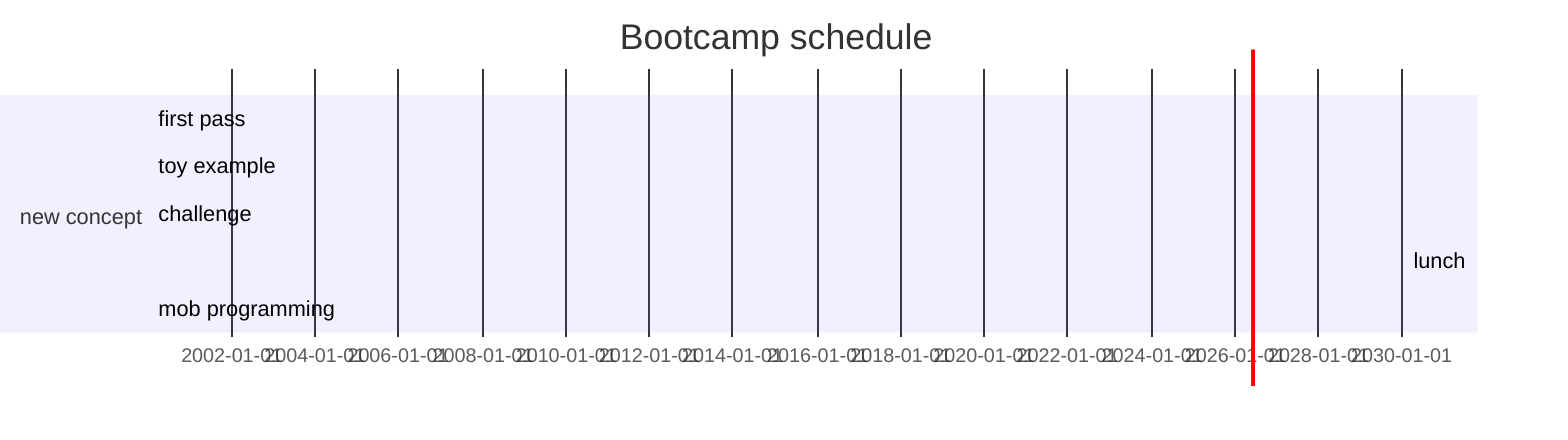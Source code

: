 gantt
  title Bootcamp schedule
  dateFormat d-hh-mm

  section new concept
  first pass  :   des1, 01-9-00,01-10-00
  toy example  :  des1, 01-10-00,01-11-00
  challenge :     des1, 01-11-00,01-12-30
  lunch   :       des1, 01-12-30,01-14-00
  mob programming   :       des1, 01-14-00,01-15-00